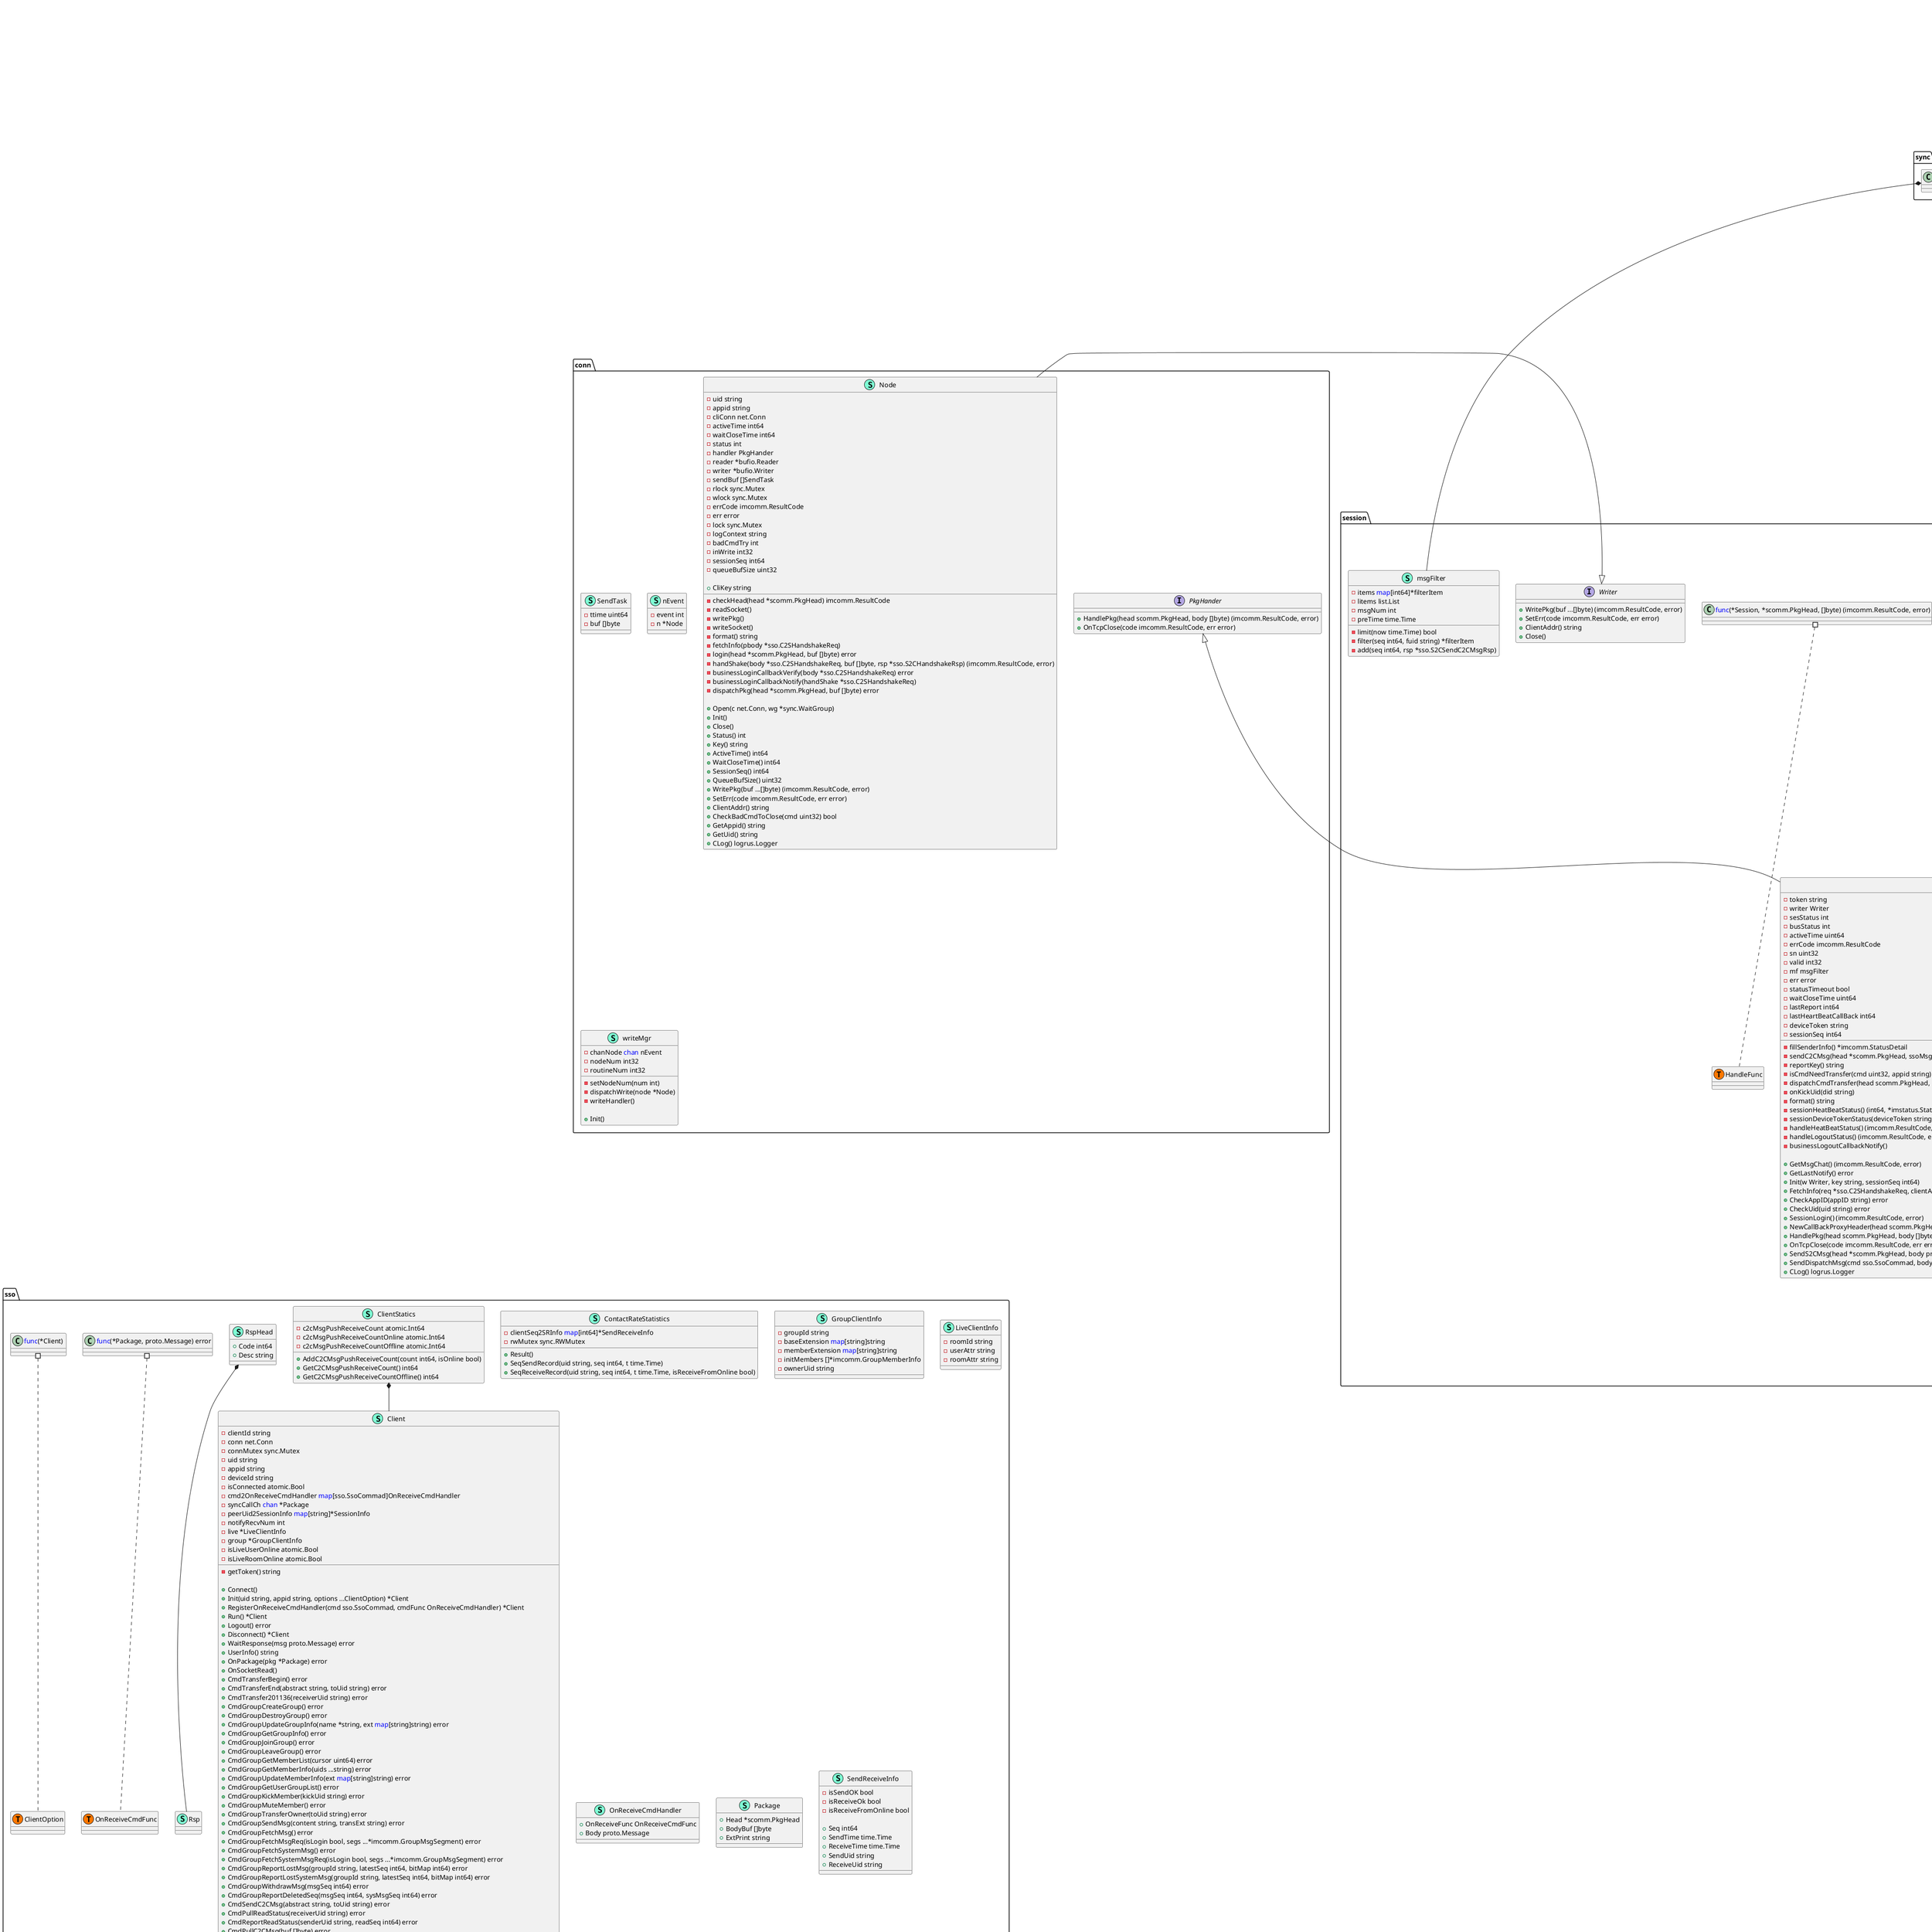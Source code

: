 @startuml
namespace api {
    class ApiSvr << (S,Aquamarine) >> {
        - addr string

        + Init(addr string, httpAddr string) 
        + Start() error
        + PushC2CMsg(ctx context.Context, in *immsg.PushC2CMsg) (*immsg.PushC2CMsgRsp, error)
        + KickUid(ctx context.Context, in *imstatus.Logout) (*imstatus.LogoutRsp, error)
        + SendChatMsg(ctx context.Context, in *immsg.SendPullC2CChatMsg) (*immsg.SendC2CChatMsgRsp, error)
        + PushC2CReadStatusMsg(ctx context.Context, req *immsgstatus.PushC2CReadStatusMsg) (*immsgstatus.PushC2CReadStatusMsgRsp, error)
        + PushS2CNotify(ctx context.Context, in *imrouter.SsoNotifyReq) (*imrouter.SsoNotifyRsp, error)
        + ForwardCmd(ctx context.Context, in *sso.ForwardCmdReq) (*sso.ForwardCmdRsp, error)

    }
}


namespace conn {
    class Node << (S,Aquamarine) >> {
        - uid string
        - appid string
        - cliConn net.Conn
        - activeTime int64
        - waitCloseTime int64
        - status int
        - handler PkgHander
        - reader *bufio.Reader
        - writer *bufio.Writer
        - sendBuf []SendTask
        - rlock sync.Mutex
        - wlock sync.Mutex
        - errCode imcomm.ResultCode
        - err error
        - lock sync.Mutex
        - logContext string
        - badCmdTry int
        - inWrite int32
        - sessionSeq int64
        - queueBufSize uint32

        + CliKey string

        - checkHead(head *scomm.PkgHead) imcomm.ResultCode
        - readSocket() 
        - writePkg() 
        - writeSocket() 
        - format() string
        - fetchInfo(pbody *sso.C2SHandshakeReq) 
        - login(head *scomm.PkgHead, buf []byte) error
        - handShake(body *sso.C2SHandshakeReq, buf []byte, rsp *sso.S2CHandshakeRsp) (imcomm.ResultCode, error)
        - businessLoginCallbackVerify(body *sso.C2SHandshakeReq) error
        - businessLoginCallbackNotify(handShake *sso.C2SHandshakeReq) 
        - dispatchPkg(head *scomm.PkgHead, buf []byte) error

        + Open(c net.Conn, wg *sync.WaitGroup) 
        + Init() 
        + Close() 
        + Status() int
        + Key() string
        + ActiveTime() int64
        + WaitCloseTime() int64
        + SessionSeq() int64
        + QueueBufSize() uint32
        + WritePkg(buf ...[]byte) (imcomm.ResultCode, error)
        + SetErr(code imcomm.ResultCode, err error) 
        + ClientAddr() string
        + CheckBadCmdToClose(cmd uint32) bool
        + GetAppid() string
        + GetUid() string
        + CLog() logrus.Logger

    }
    interface PkgHander  {
        + HandlePkg(head scomm.PkgHead, body []byte) (imcomm.ResultCode, error)
        + OnTcpClose(code imcomm.ResultCode, err error) 

    }
    class SendTask << (S,Aquamarine) >> {
        - ttime uint64
        - buf []byte

    }
    class nEvent << (S,Aquamarine) >> {
        - event int
        - n *Node

    }
    class writeMgr << (S,Aquamarine) >> {
        - chanNode <font color=blue>chan</font> nEvent
        - nodeNum int32
        - routineNum int32

        - setNodeNum(num int) 
        - dispatchWrite(node *Node) 
        - writeHandler() 

        + Init() 

    }
}

"session.Writer" <|-- "conn.Node"

namespace imcfg {
    class Config << (S,Aquamarine) >> {
        + ListenPort int
        + AcceptNum int
        + InnerRpcPort int
        + InnerHttpPort int
        + InnerTcpPort int
        + MaxConnNum int
        + ServerPem string
        + ServerKey string
        + SessionTicket []string
        + C2SMsgLimitPerSecond int
        + ConnKeepTime int
        + SessKeepTime int
        + SessScanRollTimeMs int64
        + MsgFilterCache int64
        + MsgFilterCacheNum int
        + LogRotationTime int
        + LogMaxAge int
        + RpcTimeoutMs int
        + LogLevel string
        + TokenAuthDns string
        + MetricsPort int
        + WaitCloseTime int64
        + LangEnv string
        + LangAppName string
        + LangSubTags []string
        + DispatcherPort int
        + RedisURL string
        + DisableTokenAuthAppids []string
        + EnableTransfer bool
        + EnableTransferAppids []string
        + WriteBuffLimit uint32

        + IsDisableTokenAuth(appid string) bool
        + IsEnableTransferAppid(appid string) bool

    }
    class SubCfg << (S,Aquamarine) >> {
        + Env string
        + AppName string
        + SubTags []string

    }
}


namespace main {
    class CallbackImpl << (S,Aquamarine) >> {
        + MsgPreSendCallBack(ctx context.Context, req *imrouter.MsgCallBack) (*imrouter.MsgCallBackRes, error)
        + MsgAfterSendCallBack( context.Context,  *imrouter.MsgCallBack) (*imrouter.MsgCallBackRes, error)
        + PreLoginCallBack( context.Context,  *imrouter.StatusCallBack) (*imrouter.StatusCallBackRes, error)
        + AfterLoginCallBack( context.Context,  *imrouter.StatusCallBack) (*imrouter.StatusCallBackRes, error)
        + LogoutCallBack( context.Context,  *imrouter.StatusCallBack) (*imrouter.StatusCallBackRes, error)
        + TcpCloseCallBack( context.Context,  *imrouter.StatusCallBack) (*imrouter.StatusCallBackRes, error)
        + TimeoutCallBack( context.Context,  *imrouter.StatusCallBack) (*imrouter.StatusCallBackRes, error)
        + HeartBeatCallBack(ctx context.Context, back *imrouter.HeartBeatCallBack) (*imrouter.HeartBeatCallBackRes, error)
        + TransferCmd(ctx context.Context, back *imrouter.TransferCmdReq) (*imrouter.TransferCmdRes, error)

    }
    class Client << (S,Aquamarine) >> {
        - conn net.Conn
        - uid string
        - lock sync.Mutex

        + SetUid(uid string) 
        + WriteSocket(cmd sso.SsoCommad, m proto.Message) error
        + GetHandShakeToken(appid string, uid string) string
        + HandShake() error
        + UserLogout() error
        + HearBeat() error
        + SendC2CMsg(pushAbstract string, toUid string) error
        + RecvHandShake(buf []byte) error
        + RecvChatInfo(buf []byte) error
        + RecvChatMsg(buf []byte) error
        + RecvPushMsg(buf []byte) error
        + DispatchPkg(head *scomm.PkgHead, buf []byte) error
        + ReadSocket() 
        + Online() error

    }
}


namespace scomm {
    class PkgHead << (S,Aquamarine) >> {
        + PkgLen uint16
        + HeadLen uint8
        + Version uint8
        + Command uint32
        + Sn uint32

    }
}


namespace service {
    class Manager << (S,Aquamarine) >> {
        - listener net.Listener
        - nodes <font color=blue>map</font>[string]*conn.Node
        - lnodes list.List
        - liter *list.Element
        - lock imutil.Mutex
        - wg sync.WaitGroup
        - localAddr string
        - api api.ApiSvr
        - nodeIndex int

        - listen() (net.Listener, error)
        - onNewConn(c net.Conn) 
        - scanNodes() 

        + Init(cfg string) error
        + Start() error
        + ServerMonitor() 

    }
}


namespace session {
    class AppInfo << (S,Aquamarine) >> {
        + OS string
        + OSVer string
        + Class string

        + GetDeviceType() auth.DeviceType

    }
    class AppNodes << (S,Aquamarine) >> {
        - appNodes <font color=blue>map</font>[string]*snodes

        - addSess(s *Session) 
        - forceReport() 

    }
    class ClientInfo << (S,Aquamarine) >> {
        - skey string
        - appid string
        - uid string
        - deviceId string
        - appVersion string
        - appLang string
        - appOs string
        - locale string
        - timeZone int32
        - versionCode int64
        - sdkVersion int64
        - clientAddr string
        - os string
        - osVer string
        - class string
        - logContext string

    }
    class CmdTransferHook << (S,Aquamarine) >> {
        + OnPkgReceived(sessionKey string, pkg *transfer.Pkg) error
        + OnSessionDestroy(sessionKey string) 
        + OnSessionCreate(sessionKey string) 

    }
    class SessReportManager << (S,Aquamarine) >> {
        - sessions []*Session
        - lastReport int64

        - addSess(s *Session) 
        - forceReport() 

    }
    class Session << (S,Aquamarine) >> {
        - token string
        - writer Writer
        - sesStatus int
        - busStatus int
        - activeTime uint64
        - errCode imcomm.ResultCode
        - sn uint32
        - valid int32
        - mf msgFilter
        - err error
        - statusTimeout bool
        - waitCloseTime uint64
        - lastReport int64
        - lastHeartBeatCallBack int64
        - deviceToken string
        - sessionSeq int64

        - fillSenderInfo() *imcomm.StatusDetail
        - sendC2CMsg(head *scomm.PkgHead, ssoMsg *sso.C2SSendC2CMsg) (imcomm.ResultCode, error)
        - reportKey() string
        - isCmdNeedTransfer(cmd uint32, appid string) bool
        - dispatchCmdTransfer(head scomm.PkgHead, buf []byte) error
        - onKickUid(did string) 
        - format() string
        - sessionHeatBeatStatus() (int64, *imstatus.Status)
        - sessionDeviceTokenStatus(deviceToken string) (int64, *imstatus.Status)
        - handleHeatBeatStatus() (imcomm.ResultCode, error)
        - handleLogoutStatus() (imcomm.ResultCode, error)
        - businessLogoutCallbackNotify() 

        + GetMsgChat() (imcomm.ResultCode, error)
        + GetLastNotify() error
        + Init(w Writer, key string, sessionSeq int64) 
        + FetchInfo(req *sso.C2SHandshakeReq, clientAddr string) 
        + CheckAppID(appID string) error
        + CheckUid(uid string) error
        + SessionLogin() (imcomm.ResultCode, error)
        + NewCallBackProxyHeader(head scomm.PkgHead) (*imcomm.TransferHead, error)
        + HandlePkg(head scomm.PkgHead, body []byte) (imcomm.ResultCode, error)
        + OnTcpClose(code imcomm.ResultCode, err error) 
        + SendS2CMsg(head *scomm.PkgHead, body proto.Message, cmd int, sn uint32) (imcomm.ResultCode, error)
        + SendDispatchMsg(cmd sso.SsoCommad, body []byte) 
        + CLog() logrus.Logger

    }
    class SessionManager << (S,Aquamarine) >> {
        - sessions <font color=blue>map</font>[string]*Session
        - sessReports <font color=blue>map</font>[string]int
        - lnodes list.List
        - liter *list.Element
        - lock sync.Mutex
        - addr string
        - disAddr string
        - srm SessReportManager
        - appHeatBeat AppNodes

        - init() error
        - reportOnline() 
        - scanNodes() bool

        + AddSess(sess *Session) (imcomm.ResultCode, error)

    }
    interface Writer  {
        + WritePkg(buf ...[]byte) (imcomm.ResultCode, error)
        + SetErr(code imcomm.ResultCode, err error) 
        + ClientAddr() string
        + Close() 

    }
    class filterItem << (S,Aquamarine) >> {
        - seq int64
        - t int64
        - sn uint32
        - msgSeq int64
        - msgTime int64
        - fromUid string

    }
    class funcStruct << (S,Aquamarine) >> {
        - rep *metrics.HistogramVec
        - errRep *metrics.GaugeVec

        + HandleFunc HandleFunc

    }
    class msgFilter << (S,Aquamarine) >> {
        - items <font color=blue>map</font>[int64]*filterItem
        - litems list.List
        - msgNum int
        - preTime time.Time

        - limit(now time.Time) bool
        - filter(seq int64, fuid string) *filterItem
        - add(seq int64, rsp *sso.S2CSendC2CMsgRsp) 

    }
    class session.HandleFunc << (T, #FF7700) >>  {
    }
    class snodes << (S,Aquamarine) >> {
        - nodes []*Session
        - lastHeartBeat int64
        - appid string

        - tryReport() 
        - forceReport() 

    }
    class "<font color=blue>func</font>(*Session, *scomm.PkgHead, []byte) (imcomm.ResultCode, error)" as fontcolorbluefuncfontSessionscommPkgHeadbyteimcommResultCodeerror {
        'This class was created so that we can correctly have an alias pointing to this name. Since it contains dots that can break namespaces
    }
}
"session.ClientInfo" *-- "session.Session"
"sync.RWMutex" *-- "session.Session"
"sync.Mutex" *-- "session.msgFilter"

"conn.PkgHander" <|-- "session.Session"

namespace sso {
    class Client << (S,Aquamarine) >> {
        - clientId string
        - conn net.Conn
        - connMutex sync.Mutex
        - uid string
        - appid string
        - deviceId string
        - isConnected atomic.Bool
        - cmd2OnReceiveCmdHandler <font color=blue>map</font>[sso.SsoCommad]OnReceiveCmdHandler
        - syncCallCh <font color=blue>chan</font> *Package
        - peerUid2SessionInfo <font color=blue>map</font>[string]*SessionInfo
        - notifyRecvNum int
        - live *LiveClientInfo
        - group *GroupClientInfo
        - isLiveUserOnline atomic.Bool
        - isLiveRoomOnline atomic.Bool

        - getToken() string

        + Connect() 
        + Init(uid string, appid string, options ...ClientOption) *Client
        + RegisterOnReceiveCmdHandler(cmd sso.SsoCommad, cmdFunc OnReceiveCmdHandler) *Client
        + Run() *Client
        + Logout() error
        + Disconnect() *Client
        + WaitResponse(msg proto.Message) error
        + UserInfo() string
        + OnPackage(pkg *Package) error
        + OnSocketRead() 
        + CmdTransferBegin() error
        + CmdTransferEnd(abstract string, toUid string) error
        + CmdTransfer201136(receiverUid string) error
        + CmdGroupCreateGroup() error
        + CmdGroupDestroyGroup() error
        + CmdGroupUpdateGroupInfo(name *string, ext <font color=blue>map</font>[string]string) error
        + CmdGroupGetGroupInfo() error
        + CmdGroupJoinGroup() error
        + CmdGroupLeaveGroup() error
        + CmdGroupGetMemberList(cursor uint64) error
        + CmdGroupGetMemberInfo(uids ...string) error
        + CmdGroupUpdateMemberInfo(ext <font color=blue>map</font>[string]string) error
        + CmdGroupGetUserGroupList() error
        + CmdGroupKickMember(kickUid string) error
        + CmdGroupMuteMember() error
        + CmdGroupTransferOwner(toUid string) error
        + CmdGroupSendMsg(content string, transExt string) error
        + CmdGroupFetchMsg() error
        + CmdGroupFetchMsgReq(isLogin bool, segs ...*imcomm.GroupMsgSegment) error
        + CmdGroupFetchSystemMsg() error
        + CmdGroupFetchSystemMsgReq(isLogin bool, segs ...*imcomm.GroupMsgSegment) error
        + CmdGroupReportLostMsg(groupId string, latestSeq int64, bitMap int64) error
        + CmdGroupReportLostSystemMsg(groupId string, latestSeq int64, bitMap int64) error
        + CmdGroupWithdrawMsg(msgSeq int64) error
        + CmdGroupReportDeletedSeq(msgSeq int64, sysMsgSeq int64) error
        + CmdSendC2CMsg(abstract string, toUid string) error
        + CmdPullReadStatus(receiverUid string) error
        + CmdReportReadStatus(senderUid string, readSeq int64) error
        + CmdPullC2CMsg(buf []byte) error
        + CmdPullC2CMsgWithFromUid(fromUid string, localSeq int64) error
        + CmdReportC2CMsg(buf []byte) error
        + CmdPushC2CMsgAck(buf []byte) error
        + OnReceiveHadHistoryC2CMsgSessionListNotifyAndPull(pkg *Package, message proto.Message) error
        + OnReceivePullHistorySessionC2CMsgAndReportReceived(pkg *Package, message proto.Message) error
        + OnReceivePushC2CMsgAndReportAck(pkg *Package, message proto.Message) error
        + OnReceivePushC2CMsgAndReportAckThenEchoAttenuation(pkg *Package, message proto.Message) error
        + OnReceiveKickOffAndDisconnect(pkg *Package, message proto.Message) error
        + OnReceiveNotifyAndNotifyAck(pkg *Package, message proto.Message) error
        + OnReceiveUserJoinRspAndTriggerHeartbeat(pkg *Package, message proto.Message) error
        + OnReceiveUserLeaveRspAndStopHeartbeat(pkg *Package, message proto.Message) error
        + OnReceiveUserKickOffPushAndStopHeartbeat(pkg *Package, message proto.Message) error
        + OnReceiveRoomOnlineRspAndTriggerHeartbeat(pkg *Package, message proto.Message) error
        + OnReceiveRoomOfflineRspAndStopHeartbeat(pkg *Package, message proto.Message) error
        + CmdLiveUserJoin() error
        + CmdLiveUserLeave() error
        + CmdLiveUserHeartbeat() error
        + CmdLiveSendMsg(liveMsg string) error
        + CmdLivePullUserInfo(uids []string) error
        + CmdLivePullRoomInfo(roomIds []string) error
        + CmdLiveRoomOnline() error
        + CmdLiveRoomOffline() error
        + CmdLiveRoomHeartbeat() error
        + LiveUserJoin() *Client
        + LiveUserLeave() *Client
        + LiveRoomOnline() *Client
        + LiveRoomOffline() *Client
        + CmdLiveAnchorSendMsg(liveMsg string) error
        + StopUserHeartbeat() *Client
        + StopRoomHeartbeat() *Client
        + CmdHandShake() error
        + UpdateLocationToken() error
        + CmdHearBeat() error

    }
    class ClientStatics << (S,Aquamarine) >> {
        - c2cMsgPushReceiveCount atomic.Int64
        - c2cMsgPushReceiveCountOnline atomic.Int64
        - c2cMsgPushReceiveCountOffline atomic.Int64

        + AddC2CMsgPushReceiveCount(count int64, isOnline bool) 
        + GetC2CMsgPushReceiveCount() int64
        + GetC2CMsgPushReceiveCountOffline() int64

    }
    class ContactRateStatistics << (S,Aquamarine) >> {
        - clientSeq2SRInfo <font color=blue>map</font>[int64]*SendReceiveInfo
        - rwMutex sync.RWMutex

        + Result() 
        + SeqSendRecord(uid string, seq int64, t time.Time) 
        + SeqReceiveRecord(uid string, seq int64, t time.Time, isReceiveFromOnline bool) 

    }
    class GroupClientInfo << (S,Aquamarine) >> {
        - groupId string
        - baseExtension <font color=blue>map</font>[string]string
        - memberExtension <font color=blue>map</font>[string]string
        - initMembers []*imcomm.GroupMemberInfo
        - ownerUid string

    }
    class LiveClientInfo << (S,Aquamarine) >> {
        - roomId string
        - userAttr string
        - roomAttr string

    }
    class OnReceiveCmdHandler << (S,Aquamarine) >> {
        + OnReceiveFunc OnReceiveCmdFunc
        + Body proto.Message

    }
    class Package << (S,Aquamarine) >> {
        + Head *scomm.PkgHead
        + BodyBuf []byte
        + ExtPrint string

    }
    class Rsp << (S,Aquamarine) >> {
    }
    class RspHead << (S,Aquamarine) >> {
        + Code int64
        + Desc string

    }
    class SendReceiveInfo << (S,Aquamarine) >> {
        - isSendOK bool
        - isReceiveOk bool
        - isReceiveFromOnline bool

        + Seq int64
        + SendTime time.Time
        + ReceiveTime time.Time
        + SendUid string
        + ReceiveUid string

    }
    class SessionInfo << (S,Aquamarine) >> {
        + ReceiveSeq int64
        + ReadSeq int64

    }
    class Statics << (S,Aquamarine) >> {
        - crs *ContactRateStatistics
        - tc *TimeCost

        + Result() 
        + SendRecord(msg *imcomm.Msg) 
        + ReceiveRecord(msg *imcomm.Msg, isReceiveFromOnline bool) 

    }
    class TimeCost << (S,Aquamarine) >> {
        - lk sync.RWMutex

        + StartTime time.Time
        + FinishTime time.Time

        + RecordStart(msg *imcomm.Msg) 
        + RecordFinish(msg *imcomm.Msg) 
        + Result() 

    }
    class sso.ClientOption << (T, #FF7700) >>  {
    }
    class sso.OnReceiveCmdFunc << (T, #FF7700) >>  {
    }
    class "<font color=blue>func</font>(*Package, proto.Message) error" as fontcolorbluefuncfontPackageprotoMessageerror {
        'This class was created so that we can correctly have an alias pointing to this name. Since it contains dots that can break namespaces
    }
}
"sso.ClientStatics" *-- "sso.Client"
"sso.RspHead" *-- "sso.Rsp"


"session.fontcolorbluefuncfontSessionscommPkgHeadbyteimcommResultCodeerror" #.. "session.HandleFunc"
"sso.<font color=blue>func</font>(*Client) " #.. "sso.ClientOption"
"sso.fontcolorbluefuncfontPackageprotoMessageerror" #.. "sso.OnReceiveCmdFunc"
@enduml
